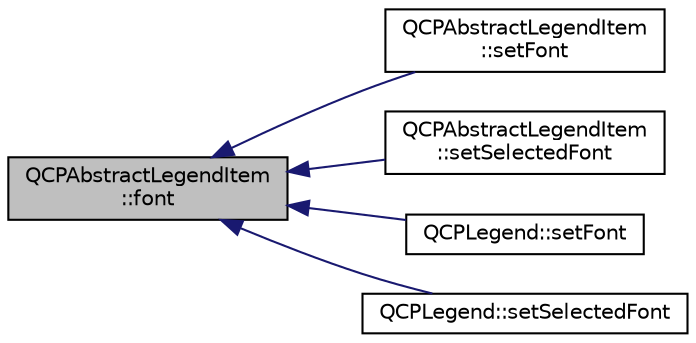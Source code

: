 digraph "QCPAbstractLegendItem::font"
{
  edge [fontname="Helvetica",fontsize="10",labelfontname="Helvetica",labelfontsize="10"];
  node [fontname="Helvetica",fontsize="10",shape=record];
  rankdir="LR";
  Node27 [label="QCPAbstractLegendItem\l::font",height=0.2,width=0.4,color="black", fillcolor="grey75", style="filled", fontcolor="black"];
  Node27 -> Node28 [dir="back",color="midnightblue",fontsize="10",style="solid",fontname="Helvetica"];
  Node28 [label="QCPAbstractLegendItem\l::setFont",height=0.2,width=0.4,color="black", fillcolor="white", style="filled",URL="$d9/d2f/class_q_c_p_abstract_legend_item.html#a409c53455d8112f71d70c0c43eb10265"];
  Node27 -> Node29 [dir="back",color="midnightblue",fontsize="10",style="solid",fontname="Helvetica"];
  Node29 [label="QCPAbstractLegendItem\l::setSelectedFont",height=0.2,width=0.4,color="black", fillcolor="white", style="filled",URL="$d9/d2f/class_q_c_p_abstract_legend_item.html#a91db5aee48617a9d3206e61376807365"];
  Node27 -> Node30 [dir="back",color="midnightblue",fontsize="10",style="solid",fontname="Helvetica"];
  Node30 [label="QCPLegend::setFont",height=0.2,width=0.4,color="black", fillcolor="white", style="filled",URL="$d9/db1/class_q_c_p_legend.html#aa4cda8499e3cb0f3be415edc02984c73"];
  Node27 -> Node31 [dir="back",color="midnightblue",fontsize="10",style="solid",fontname="Helvetica"];
  Node31 [label="QCPLegend::setSelectedFont",height=0.2,width=0.4,color="black", fillcolor="white", style="filled",URL="$d9/db1/class_q_c_p_legend.html#ab580a01c3c0a239374ed66c29edf5ad2"];
}
